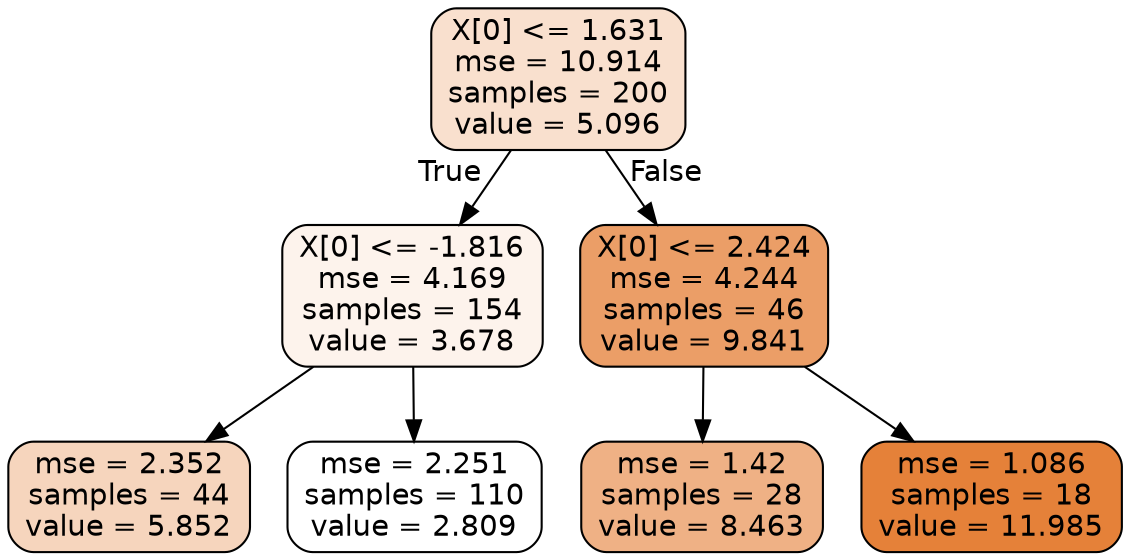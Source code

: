 digraph Tree {
node [shape=box, style="filled, rounded", color="black", fontname=helvetica] ;
edge [fontname=helvetica] ;
0 [label="X[0] <= 1.631\nmse = 10.914\nsamples = 200\nvalue = 5.096", fillcolor="#f9e0ce"] ;
1 [label="X[0] <= -1.816\nmse = 4.169\nsamples = 154\nvalue = 3.678", fillcolor="#fdf3ec"] ;
0 -> 1 [labeldistance=2.5, labelangle=45, headlabel="True"] ;
2 [label="mse = 2.352\nsamples = 44\nvalue = 5.852", fillcolor="#f6d5bd"] ;
1 -> 2 ;
3 [label="mse = 2.251\nsamples = 110\nvalue = 2.809", fillcolor="#ffffff"] ;
1 -> 3 ;
4 [label="X[0] <= 2.424\nmse = 4.244\nsamples = 46\nvalue = 9.841", fillcolor="#eb9e67"] ;
0 -> 4 [labeldistance=2.5, labelangle=-45, headlabel="False"] ;
5 [label="mse = 1.42\nsamples = 28\nvalue = 8.463", fillcolor="#efb185"] ;
4 -> 5 ;
6 [label="mse = 1.086\nsamples = 18\nvalue = 11.985", fillcolor="#e58139"] ;
4 -> 6 ;
}